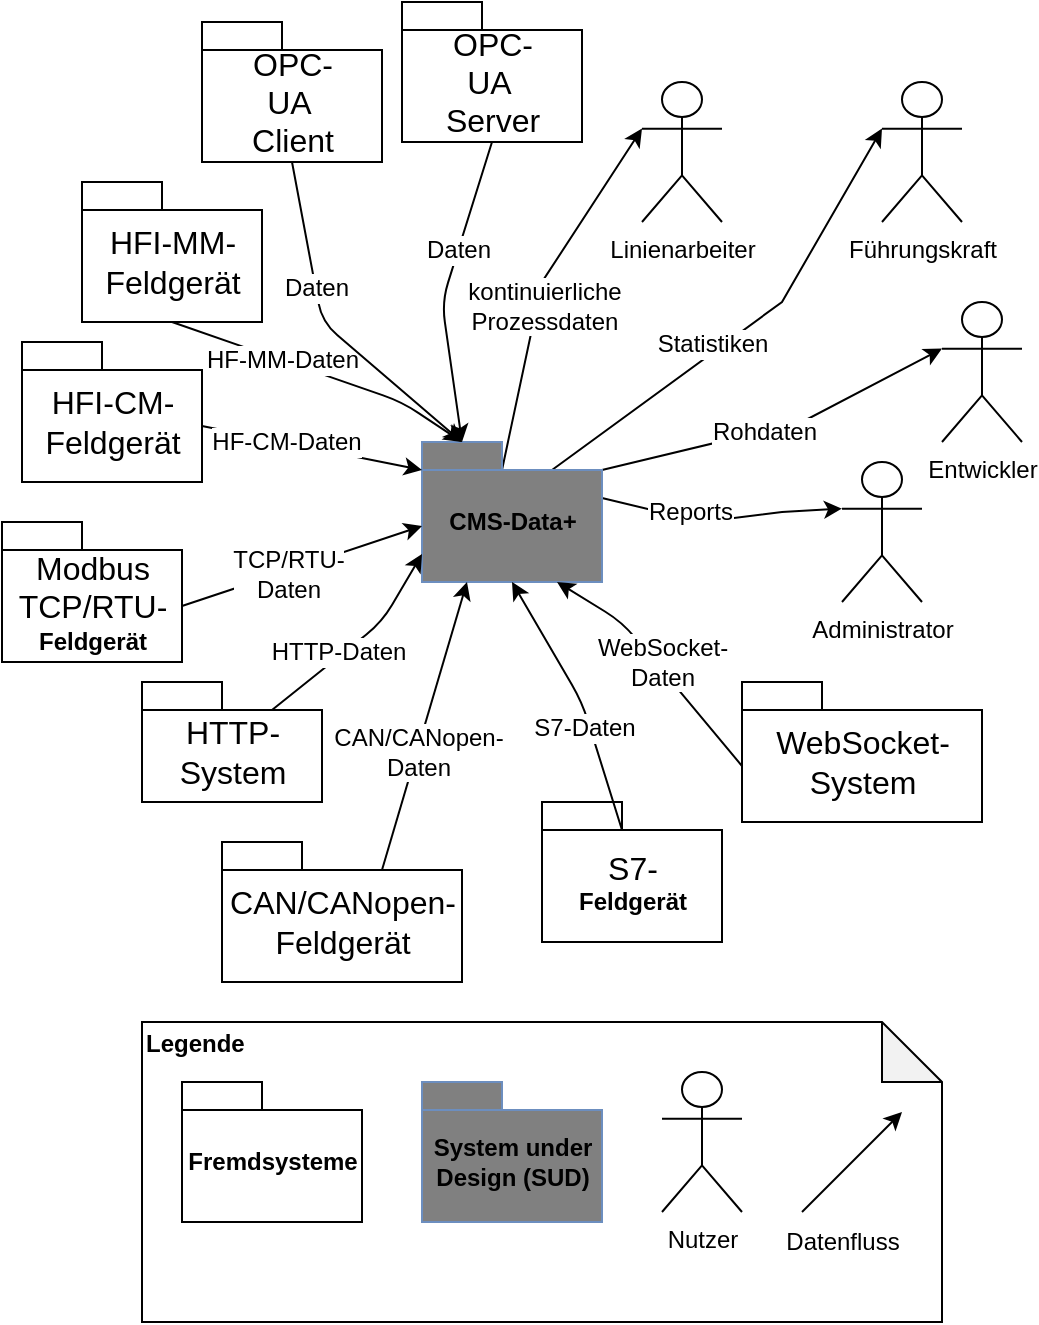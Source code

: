 <mxfile version="12.9.3" type="device"><diagram id="WbJQ81JiKNQJ0b0LoCha" name="Page-1"><mxGraphModel dx="1341" dy="869" grid="1" gridSize="10" guides="1" tooltips="1" connect="1" arrows="1" fold="1" page="1" pageScale="1" pageWidth="827" pageHeight="1169" math="0" shadow="0"><root><mxCell id="0"/><mxCell id="1" parent="0"/><mxCell id="OiHDtHFjM-keIbvU8vUy-1" value="Administrator" style="shape=umlActor;verticalLabelPosition=bottom;labelBackgroundColor=#ffffff;verticalAlign=top;html=1;outlineConnect=0;" parent="1" vertex="1"><mxGeometry x="490" y="250" width="40" height="70" as="geometry"/></mxCell><mxCell id="OiHDtHFjM-keIbvU8vUy-34" style="rounded=0;orthogonalLoop=1;jettySize=auto;html=1;exitX=0;exitY=0;exitDx=90;exitDy=28;exitPerimeter=0;entryX=0;entryY=0.333;entryDx=0;entryDy=0;entryPerimeter=0;" parent="1" source="OiHDtHFjM-keIbvU8vUy-6" target="OiHDtHFjM-keIbvU8vUy-1" edge="1"><mxGeometry relative="1" as="geometry"><mxPoint x="460" y="190" as="targetPoint"/><Array as="points"><mxPoint x="420" y="280"/><mxPoint x="460" y="275"/></Array></mxGeometry></mxCell><mxCell id="wvnv_QGQS3xqKiFbsUly-19" value="Reports" style="text;html=1;align=center;verticalAlign=middle;resizable=0;points=[];labelBackgroundColor=#ffffff;" parent="OiHDtHFjM-keIbvU8vUy-34" vertex="1" connectable="0"><mxGeometry x="-0.375" relative="1" as="geometry"><mxPoint x="7.05" y="-1.87" as="offset"/></mxGeometry></mxCell><mxCell id="OiHDtHFjM-keIbvU8vUy-36" style="edgeStyle=none;rounded=0;orthogonalLoop=1;jettySize=auto;html=1;exitX=0;exitY=0;exitDx=90;exitDy=14;exitPerimeter=0;entryX=0;entryY=0.333;entryDx=0;entryDy=0;entryPerimeter=0;" parent="1" source="OiHDtHFjM-keIbvU8vUy-6" target="OiHDtHFjM-keIbvU8vUy-35" edge="1"><mxGeometry relative="1" as="geometry"><Array as="points"><mxPoint x="470" y="230"/></Array></mxGeometry></mxCell><mxCell id="wvnv_QGQS3xqKiFbsUly-20" value="Rohdaten" style="text;html=1;align=center;verticalAlign=middle;resizable=0;points=[];labelBackgroundColor=#ffffff;" parent="OiHDtHFjM-keIbvU8vUy-36" vertex="1" connectable="0"><mxGeometry x="-0.181" y="2" relative="1" as="geometry"><mxPoint x="8.51" as="offset"/></mxGeometry></mxCell><mxCell id="OiHDtHFjM-keIbvU8vUy-41" style="edgeStyle=none;rounded=0;orthogonalLoop=1;jettySize=auto;html=1;exitX=0;exitY=0;exitDx=65;exitDy=14;exitPerimeter=0;entryX=0;entryY=0.333;entryDx=0;entryDy=0;entryPerimeter=0;" parent="1" source="OiHDtHFjM-keIbvU8vUy-6" target="OiHDtHFjM-keIbvU8vUy-37" edge="1"><mxGeometry relative="1" as="geometry"><Array as="points"><mxPoint x="460" y="170"/></Array></mxGeometry></mxCell><mxCell id="wvnv_QGQS3xqKiFbsUly-2" value="Statistiken " style="text;html=1;align=center;verticalAlign=middle;resizable=0;points=[];labelBackgroundColor=#ffffff;" parent="OiHDtHFjM-keIbvU8vUy-41" vertex="1" connectable="0"><mxGeometry x="-0.161" y="4" relative="1" as="geometry"><mxPoint as="offset"/></mxGeometry></mxCell><mxCell id="OiHDtHFjM-keIbvU8vUy-42" style="edgeStyle=none;rounded=0;orthogonalLoop=1;jettySize=auto;html=1;exitX=0;exitY=0;exitDx=40;exitDy=14;exitPerimeter=0;entryX=0;entryY=0.333;entryDx=0;entryDy=0;entryPerimeter=0;" parent="1" source="OiHDtHFjM-keIbvU8vUy-6" target="OiHDtHFjM-keIbvU8vUy-38" edge="1"><mxGeometry relative="1" as="geometry"><Array as="points"><mxPoint x="340" y="160"/></Array></mxGeometry></mxCell><mxCell id="wvnv_QGQS3xqKiFbsUly-1" value="kontinuierliche &lt;br&gt;Prozessdaten" style="text;html=1;align=center;verticalAlign=middle;resizable=0;points=[];labelBackgroundColor=#ffffff;" parent="OiHDtHFjM-keIbvU8vUy-42" vertex="1" connectable="0"><mxGeometry x="-0.101" y="-2" relative="1" as="geometry"><mxPoint x="1" as="offset"/></mxGeometry></mxCell><mxCell id="OiHDtHFjM-keIbvU8vUy-6" value="CMS-Data+" style="shape=folder;fontStyle=1;spacingTop=10;tabWidth=40;tabHeight=14;tabPosition=left;html=1;fillColor=#808080;strokeColor=#6c8ebf;" parent="1" vertex="1"><mxGeometry x="280" y="240" width="90" height="70" as="geometry"/></mxCell><mxCell id="OiHDtHFjM-keIbvU8vUy-7" value="&lt;div&gt;&lt;span style=&quot;font-size: 12pt ; font-family: &amp;#34;arial&amp;#34; ; color: #000000 ; background-color: transparent ; font-weight: 400 ; font-style: normal ; font-variant: normal ; text-decoration: none ; vertical-align: baseline ; white-space: pre ; white-space: pre-wrap&quot; id=&quot;docs-internal-guid-ba36a42b-7fff-0b3a-7c3d-b85add60c474&quot;&gt;&lt;span style=&quot;font-size: 12pt ; font-family: &amp;#34;arial&amp;#34; ; color: #000000 ; background-color: transparent ; font-weight: 400 ; font-style: normal ; font-variant: normal ; text-decoration: none ; vertical-align: baseline ; white-space: pre ; white-space: pre-wrap&quot; id=&quot;docs-internal-guid-3551c708-7fff-bdae-8212-c97b4d2a6527&quot;&gt;HFI-CM&lt;/span&gt;-&lt;/span&gt;&lt;/div&gt;&lt;div&gt;&lt;span style=&quot;font-size: 12pt ; font-family: &amp;#34;arial&amp;#34; ; color: #000000 ; background-color: transparent ; font-weight: 400 ; font-style: normal ; font-variant: normal ; text-decoration: none ; vertical-align: baseline ; white-space: pre ; white-space: pre-wrap&quot; id=&quot;docs-internal-guid-ba36a42b-7fff-0b3a-7c3d-b85add60c474&quot;&gt;Feldgerät&lt;/span&gt;&lt;/div&gt;" style="shape=folder;fontStyle=1;spacingTop=10;tabWidth=40;tabHeight=14;tabPosition=left;html=1;" parent="1" vertex="1"><mxGeometry x="80" y="190" width="90" height="70" as="geometry"/></mxCell><mxCell id="OiHDtHFjM-keIbvU8vUy-12" value="&lt;div&gt;&lt;span style=&quot;font-size: 12pt ; font-family: &amp;#34;arial&amp;#34; ; color: #000000 ; background-color: transparent ; font-weight: 400 ; font-style: normal ; font-variant: normal ; text-decoration: none ; vertical-align: baseline ; white-space: pre ; white-space: pre-wrap&quot; id=&quot;docs-internal-guid-ba36a42b-7fff-0b3a-7c3d-b85add60c474&quot;&gt;&lt;span style=&quot;font-size: 12pt ; font-family: &amp;#34;arial&amp;#34; ; color: #000000 ; background-color: transparent ; font-weight: 400 ; font-style: normal ; font-variant: normal ; text-decoration: none ; vertical-align: baseline ; white-space: pre ; white-space: pre-wrap&quot; id=&quot;docs-internal-guid-f6c081fb-7fff-fbe1-15e1-22df3df1b164&quot;&gt;Modbus&lt;/span&gt;&lt;/span&gt;&lt;/div&gt;&lt;div&gt;&lt;span style=&quot;font-size: 12pt ; font-family: &amp;#34;arial&amp;#34; ; color: #000000 ; background-color: transparent ; font-weight: 400 ; font-style: normal ; font-variant: normal ; text-decoration: none ; vertical-align: baseline ; white-space: pre ; white-space: pre-wrap&quot; id=&quot;docs-internal-guid-ba36a42b-7fff-0b3a-7c3d-b85add60c474&quot;&gt;&lt;span style=&quot;font-size: 12pt ; font-family: &amp;#34;arial&amp;#34; ; color: #000000 ; background-color: transparent ; font-weight: 400 ; font-style: normal ; font-variant: normal ; text-decoration: none ; vertical-align: baseline ; white-space: pre ; white-space: pre-wrap&quot; id=&quot;docs-internal-guid-f6c081fb-7fff-fbe1-15e1-22df3df1b164&quot;&gt;TCP/RTU&lt;/span&gt;-&lt;/span&gt;&lt;/div&gt;&lt;div&gt;Feldgerät&lt;/div&gt;" style="shape=folder;fontStyle=1;spacingTop=10;tabWidth=40;tabHeight=14;tabPosition=left;html=1;" parent="1" vertex="1"><mxGeometry x="70" y="280" width="90" height="70" as="geometry"/></mxCell><mxCell id="OiHDtHFjM-keIbvU8vUy-13" value="&lt;div&gt;&lt;span style=&quot;font-size: 12pt ; font-family: &amp;#34;arial&amp;#34; ; color: #000000 ; background-color: transparent ; font-weight: 400 ; font-style: normal ; font-variant: normal ; text-decoration: none ; vertical-align: baseline ; white-space: pre ; white-space: pre-wrap&quot; id=&quot;docs-internal-guid-ba36a42b-7fff-0b3a-7c3d-b85add60c474&quot;&gt;HFI-MM-&lt;/span&gt;&lt;/div&gt;&lt;div&gt;&lt;span style=&quot;font-size: 12pt ; font-family: &amp;#34;arial&amp;#34; ; color: #000000 ; background-color: transparent ; font-weight: 400 ; font-style: normal ; font-variant: normal ; text-decoration: none ; vertical-align: baseline ; white-space: pre ; white-space: pre-wrap&quot; id=&quot;docs-internal-guid-ba36a42b-7fff-0b3a-7c3d-b85add60c474&quot;&gt;Feldgerät&lt;/span&gt;&lt;/div&gt;" style="shape=folder;fontStyle=1;spacingTop=10;tabWidth=40;tabHeight=14;tabPosition=left;html=1;" parent="1" vertex="1"><mxGeometry x="110" y="110" width="90" height="70" as="geometry"/></mxCell><mxCell id="OiHDtHFjM-keIbvU8vUy-14" value="&lt;div&gt;&lt;span style=&quot;font-size: 12pt ; font-family: &amp;#34;arial&amp;#34; ; color: #000000 ; background-color: transparent ; font-weight: 400 ; font-style: normal ; font-variant: normal ; text-decoration: none ; vertical-align: baseline ; white-space: pre ; white-space: pre-wrap&quot; id=&quot;docs-internal-guid-ba36a42b-7fff-0b3a-7c3d-b85add60c474&quot;&gt;&lt;span style=&quot;font-size: 12pt ; font-family: &amp;#34;arial&amp;#34; ; color: #000000 ; background-color: transparent ; font-weight: 400 ; font-style: normal ; font-variant: normal ; text-decoration: none ; vertical-align: baseline ; white-space: pre ; white-space: pre-wrap&quot; id=&quot;docs-internal-guid-97a65820-7fff-3745-3b92-959cffb6397a&quot;&gt;CAN/CANopen&lt;/span&gt;-&lt;/span&gt;&lt;/div&gt;&lt;div&gt;&lt;span style=&quot;font-size: 12pt ; font-family: &amp;#34;arial&amp;#34; ; color: #000000 ; background-color: transparent ; font-weight: 400 ; font-style: normal ; font-variant: normal ; text-decoration: none ; vertical-align: baseline ; white-space: pre ; white-space: pre-wrap&quot; id=&quot;docs-internal-guid-ba36a42b-7fff-0b3a-7c3d-b85add60c474&quot;&gt;Feldgerät&lt;/span&gt;&lt;/div&gt;" style="shape=folder;fontStyle=1;spacingTop=10;tabWidth=40;tabHeight=14;tabPosition=left;html=1;" parent="1" vertex="1"><mxGeometry x="180" y="440" width="120" height="70" as="geometry"/></mxCell><mxCell id="OiHDtHFjM-keIbvU8vUy-15" value="&lt;div&gt;&lt;span style=&quot;font-size: 12pt ; font-family: &amp;#34;arial&amp;#34; ; color: #000000 ; background-color: transparent ; font-weight: 400 ; font-style: normal ; font-variant: normal ; text-decoration: none ; vertical-align: baseline ; white-space: pre ; white-space: pre-wrap&quot; id=&quot;docs-internal-guid-ba36a42b-7fff-0b3a-7c3d-b85add60c474&quot;&gt;&lt;span style=&quot;font-size: 12pt ; font-family: &amp;#34;arial&amp;#34; ; color: #000000 ; background-color: transparent ; font-weight: 400 ; font-style: normal ; font-variant: normal ; text-decoration: none ; vertical-align: baseline ; white-space: pre ; white-space: pre-wrap&quot; id=&quot;docs-internal-guid-8eaf8141-7fff-b0fc-3db6-4fb11198fec7&quot;&gt;S7&lt;/span&gt;-&lt;/span&gt;&lt;/div&gt;Feldgerät" style="shape=folder;fontStyle=1;spacingTop=10;tabWidth=40;tabHeight=14;tabPosition=left;html=1;" parent="1" vertex="1"><mxGeometry x="340" y="420" width="90" height="70" as="geometry"/></mxCell><mxCell id="OiHDtHFjM-keIbvU8vUy-17" value="&lt;div&gt;&lt;span style=&quot;font-size: 12pt ; font-family: &amp;#34;arial&amp;#34; ; color: #000000 ; background-color: transparent ; font-weight: 400 ; font-style: normal ; font-variant: normal ; text-decoration: none ; vertical-align: baseline ; white-space: pre ; white-space: pre-wrap&quot; id=&quot;docs-internal-guid-ba36a42b-7fff-0b3a-7c3d-b85add60c474&quot;&gt;&lt;span style=&quot;font-size: 12pt ; font-family: &amp;#34;arial&amp;#34; ; color: #000000 ; background-color: transparent ; font-weight: 400 ; font-style: normal ; font-variant: normal ; text-decoration: none ; vertical-align: baseline ; white-space: pre ; white-space: pre-wrap&quot; id=&quot;docs-internal-guid-97a65820-7fff-3745-3b92-959cffb6397a&quot;&gt;HTTP&lt;/span&gt;-&lt;/span&gt;&lt;/div&gt;&lt;div&gt;&lt;span style=&quot;font-size: 12pt ; font-family: &amp;#34;arial&amp;#34; ; color: #000000 ; background-color: transparent ; font-weight: 400 ; font-style: normal ; font-variant: normal ; text-decoration: none ; vertical-align: baseline ; white-space: pre ; white-space: pre-wrap&quot; id=&quot;docs-internal-guid-ba36a42b-7fff-0b3a-7c3d-b85add60c474&quot;&gt;System&lt;/span&gt;&lt;/div&gt;" style="shape=folder;fontStyle=1;spacingTop=10;tabWidth=40;tabHeight=14;tabPosition=left;html=1;" parent="1" vertex="1"><mxGeometry x="140" y="360" width="90" height="60" as="geometry"/></mxCell><mxCell id="OiHDtHFjM-keIbvU8vUy-18" value="&lt;div&gt;&lt;span style=&quot;font-size: 12pt ; font-family: &amp;#34;arial&amp;#34; ; color: #000000 ; background-color: transparent ; font-weight: 400 ; font-style: normal ; font-variant: normal ; text-decoration: none ; vertical-align: baseline ; white-space: pre ; white-space: pre-wrap&quot; id=&quot;docs-internal-guid-ba36a42b-7fff-0b3a-7c3d-b85add60c474&quot;&gt;&lt;span style=&quot;font-size: 12pt ; font-family: &amp;#34;arial&amp;#34; ; color: #000000 ; background-color: transparent ; font-weight: 400 ; font-style: normal ; font-variant: normal ; text-decoration: none ; vertical-align: baseline ; white-space: pre ; white-space: pre-wrap&quot; id=&quot;docs-internal-guid-97a65820-7fff-3745-3b92-959cffb6397a&quot;&gt;WebSocket&lt;/span&gt;-&lt;/span&gt;&lt;/div&gt;&lt;div&gt;&lt;span style=&quot;font-size: 12pt ; font-family: &amp;#34;arial&amp;#34; ; color: #000000 ; background-color: transparent ; font-weight: 400 ; font-style: normal ; font-variant: normal ; text-decoration: none ; vertical-align: baseline ; white-space: pre ; white-space: pre-wrap&quot; id=&quot;docs-internal-guid-ba36a42b-7fff-0b3a-7c3d-b85add60c474&quot;&gt;System&lt;/span&gt;&lt;/div&gt;" style="shape=folder;fontStyle=1;spacingTop=10;tabWidth=40;tabHeight=14;tabPosition=left;html=1;" parent="1" vertex="1"><mxGeometry x="440" y="360" width="120" height="70" as="geometry"/></mxCell><mxCell id="OiHDtHFjM-keIbvU8vUy-20" value="" style="endArrow=classic;html=1;entryX=0;entryY=0;entryDx=0;entryDy=42;entryPerimeter=0;exitX=0;exitY=0;exitDx=90;exitDy=42;exitPerimeter=0;" parent="1" source="OiHDtHFjM-keIbvU8vUy-12" target="OiHDtHFjM-keIbvU8vUy-6" edge="1"><mxGeometry width="50" height="50" relative="1" as="geometry"><mxPoint x="40" y="480" as="sourcePoint"/><mxPoint x="90" y="430" as="targetPoint"/></mxGeometry></mxCell><mxCell id="OiHDtHFjM-keIbvU8vUy-29" value="&lt;div&gt;TCP/RTU-&lt;/div&gt;&lt;div&gt;Daten&lt;/div&gt;" style="text;html=1;align=center;verticalAlign=middle;resizable=0;points=[];labelBackgroundColor=#ffffff;" parent="OiHDtHFjM-keIbvU8vUy-20" vertex="1" connectable="0"><mxGeometry x="-0.128" y="-1" relative="1" as="geometry"><mxPoint as="offset"/></mxGeometry></mxCell><mxCell id="OiHDtHFjM-keIbvU8vUy-21" value="" style="endArrow=classic;html=1;entryX=0;entryY=0;entryDx=0;entryDy=56;entryPerimeter=0;exitX=0;exitY=0;exitDx=65;exitDy=14;exitPerimeter=0;" parent="1" source="OiHDtHFjM-keIbvU8vUy-17" target="OiHDtHFjM-keIbvU8vUy-6" edge="1"><mxGeometry width="50" height="50" relative="1" as="geometry"><mxPoint x="130" y="322" as="sourcePoint"/><mxPoint x="290" y="292" as="targetPoint"/><Array as="points"><mxPoint x="260" y="330"/></Array></mxGeometry></mxCell><mxCell id="OiHDtHFjM-keIbvU8vUy-30" value="HTTP-Daten" style="text;html=1;align=center;verticalAlign=middle;resizable=0;points=[];labelBackgroundColor=#ffffff;" parent="OiHDtHFjM-keIbvU8vUy-21" vertex="1" connectable="0"><mxGeometry x="-0.229" y="3" relative="1" as="geometry"><mxPoint x="1" as="offset"/></mxGeometry></mxCell><mxCell id="OiHDtHFjM-keIbvU8vUy-22" value="" style="endArrow=classic;html=1;entryX=0.25;entryY=1;entryDx=0;entryDy=0;entryPerimeter=0;exitX=0;exitY=0;exitDx=80;exitDy=14;exitPerimeter=0;" parent="1" source="OiHDtHFjM-keIbvU8vUy-14" target="OiHDtHFjM-keIbvU8vUy-6" edge="1"><mxGeometry width="50" height="50" relative="1" as="geometry"><mxPoint x="205" y="384" as="sourcePoint"/><mxPoint x="290" y="306" as="targetPoint"/></mxGeometry></mxCell><mxCell id="OiHDtHFjM-keIbvU8vUy-31" value="&lt;div&gt;CAN/CANopen-&lt;/div&gt;&lt;div&gt;Daten&lt;/div&gt;" style="text;html=1;align=center;verticalAlign=middle;resizable=0;points=[];labelBackgroundColor=#ffffff;" parent="OiHDtHFjM-keIbvU8vUy-22" vertex="1" connectable="0"><mxGeometry x="-0.182" relative="1" as="geometry"><mxPoint as="offset"/></mxGeometry></mxCell><mxCell id="OiHDtHFjM-keIbvU8vUy-23" value="" style="endArrow=classic;html=1;entryX=0.5;entryY=1;entryDx=0;entryDy=0;entryPerimeter=0;exitX=0;exitY=0;exitDx=40;exitDy=14;exitPerimeter=0;" parent="1" source="OiHDtHFjM-keIbvU8vUy-15" target="OiHDtHFjM-keIbvU8vUy-6" edge="1"><mxGeometry width="50" height="50" relative="1" as="geometry"><mxPoint x="270" y="464" as="sourcePoint"/><mxPoint x="312.5" y="320" as="targetPoint"/><Array as="points"><mxPoint x="360" y="370"/></Array></mxGeometry></mxCell><mxCell id="OiHDtHFjM-keIbvU8vUy-32" value="S7-Daten" style="text;html=1;align=center;verticalAlign=middle;resizable=0;points=[];labelBackgroundColor=#ffffff;" parent="OiHDtHFjM-keIbvU8vUy-23" vertex="1" connectable="0"><mxGeometry x="-0.204" y="3" relative="1" as="geometry"><mxPoint as="offset"/></mxGeometry></mxCell><mxCell id="OiHDtHFjM-keIbvU8vUy-24" value="" style="endArrow=classic;html=1;entryX=0.75;entryY=1;entryDx=0;entryDy=0;entryPerimeter=0;exitX=0;exitY=0;exitDx=0;exitDy=42;exitPerimeter=0;" parent="1" source="OiHDtHFjM-keIbvU8vUy-18" target="OiHDtHFjM-keIbvU8vUy-6" edge="1"><mxGeometry width="50" height="50" relative="1" as="geometry"><mxPoint x="390" y="444" as="sourcePoint"/><mxPoint x="335" y="320" as="targetPoint"/><Array as="points"><mxPoint x="380" y="330"/></Array></mxGeometry></mxCell><mxCell id="OiHDtHFjM-keIbvU8vUy-33" value="&lt;div&gt;WebSocket-&lt;/div&gt;&lt;div&gt;Daten&lt;/div&gt;" style="text;html=1;align=center;verticalAlign=middle;resizable=0;points=[];labelBackgroundColor=#ffffff;" parent="OiHDtHFjM-keIbvU8vUy-24" vertex="1" connectable="0"><mxGeometry x="-0.209" y="-2" relative="1" as="geometry"><mxPoint x="-8.25" y="-10.77" as="offset"/></mxGeometry></mxCell><mxCell id="OiHDtHFjM-keIbvU8vUy-25" value="" style="endArrow=classic;html=1;entryX=0;entryY=0;entryDx=0;entryDy=14;entryPerimeter=0;exitX=0;exitY=0;exitDx=90;exitDy=42;exitPerimeter=0;" parent="1" source="OiHDtHFjM-keIbvU8vUy-7" target="OiHDtHFjM-keIbvU8vUy-6" edge="1"><mxGeometry width="50" height="50" relative="1" as="geometry"><mxPoint x="400" y="454" as="sourcePoint"/><mxPoint x="345" y="330" as="targetPoint"/></mxGeometry></mxCell><mxCell id="OiHDtHFjM-keIbvU8vUy-27" value="HF-CM-Daten" style="text;html=1;align=center;verticalAlign=middle;resizable=0;points=[];labelBackgroundColor=#ffffff;" parent="OiHDtHFjM-keIbvU8vUy-25" vertex="1" connectable="0"><mxGeometry x="-0.242" y="1" relative="1" as="geometry"><mxPoint as="offset"/></mxGeometry></mxCell><mxCell id="OiHDtHFjM-keIbvU8vUy-26" value="" style="endArrow=classic;html=1;entryX=0;entryY=0;entryDx=20;entryDy=0;entryPerimeter=0;exitX=0.5;exitY=1;exitDx=0;exitDy=0;exitPerimeter=0;" parent="1" source="OiHDtHFjM-keIbvU8vUy-13" target="OiHDtHFjM-keIbvU8vUy-6" edge="1"><mxGeometry width="50" height="50" relative="1" as="geometry"><mxPoint x="410" y="464" as="sourcePoint"/><mxPoint x="355" y="340" as="targetPoint"/><Array as="points"><mxPoint x="270" y="220"/></Array></mxGeometry></mxCell><mxCell id="OiHDtHFjM-keIbvU8vUy-28" value="HF-MM-Daten" style="text;html=1;align=center;verticalAlign=middle;resizable=0;points=[];labelBackgroundColor=#ffffff;" parent="OiHDtHFjM-keIbvU8vUy-26" vertex="1" connectable="0"><mxGeometry x="-0.27" relative="1" as="geometry"><mxPoint as="offset"/></mxGeometry></mxCell><mxCell id="OiHDtHFjM-keIbvU8vUy-35" value="Entwickler" style="shape=umlActor;verticalLabelPosition=bottom;labelBackgroundColor=#ffffff;verticalAlign=top;html=1;outlineConnect=0;" parent="1" vertex="1"><mxGeometry x="540" y="170" width="40" height="70" as="geometry"/></mxCell><mxCell id="OiHDtHFjM-keIbvU8vUy-37" value="Führungskraft" style="shape=umlActor;verticalLabelPosition=bottom;labelBackgroundColor=#ffffff;verticalAlign=top;html=1;outlineConnect=0;" parent="1" vertex="1"><mxGeometry x="510" y="60" width="40" height="70" as="geometry"/></mxCell><mxCell id="OiHDtHFjM-keIbvU8vUy-38" value="Linienarbeiter" style="shape=umlActor;verticalLabelPosition=bottom;labelBackgroundColor=#ffffff;verticalAlign=top;html=1;outlineConnect=0;" parent="1" vertex="1"><mxGeometry x="390" y="60" width="40" height="70" as="geometry"/></mxCell><mxCell id="wvnv_QGQS3xqKiFbsUly-18" value="" style="group" parent="1" vertex="1" connectable="0"><mxGeometry x="140" y="530" width="400" height="150" as="geometry"/></mxCell><mxCell id="wvnv_QGQS3xqKiFbsUly-8" value="&lt;div align=&quot;left&quot;&gt;&lt;b&gt;Legende&lt;br&gt;&lt;/b&gt;&lt;/div&gt;&lt;div align=&quot;left&quot;&gt;&lt;b&gt;&lt;br&gt;&lt;/b&gt;&lt;/div&gt;&lt;div align=&quot;left&quot;&gt;&lt;b&gt;&lt;br&gt;&lt;/b&gt;&lt;/div&gt;&lt;div&gt;&lt;br&gt;&lt;/div&gt;&lt;div&gt;&lt;br&gt;&lt;/div&gt;&lt;div&gt;&lt;br&gt;&lt;/div&gt;&lt;div&gt;&lt;br&gt;&lt;/div&gt;&lt;div&gt;&lt;br&gt;&lt;/div&gt;&lt;div&gt;&lt;br&gt;&lt;/div&gt;&lt;div&gt;&lt;br&gt;&lt;/div&gt;" style="shape=note;whiteSpace=wrap;html=1;backgroundOutline=1;darkOpacity=0.05;align=left;" parent="wvnv_QGQS3xqKiFbsUly-18" vertex="1"><mxGeometry width="400" height="150" as="geometry"/></mxCell><mxCell id="wvnv_QGQS3xqKiFbsUly-11" value="Fremdsysteme" style="shape=folder;fontStyle=1;spacingTop=10;tabWidth=40;tabHeight=14;tabPosition=left;html=1;" parent="wvnv_QGQS3xqKiFbsUly-18" vertex="1"><mxGeometry x="20" y="30" width="90" height="70" as="geometry"/></mxCell><mxCell id="wvnv_QGQS3xqKiFbsUly-12" value="&lt;div&gt;System under&lt;/div&gt;&lt;div&gt; Design (SUD)&lt;br&gt;&lt;/div&gt;" style="shape=folder;fontStyle=1;spacingTop=10;tabWidth=40;tabHeight=14;tabPosition=left;html=1;fillColor=#808080;strokeColor=#6c8ebf;" parent="wvnv_QGQS3xqKiFbsUly-18" vertex="1"><mxGeometry x="140" y="30" width="90" height="70" as="geometry"/></mxCell><mxCell id="wvnv_QGQS3xqKiFbsUly-13" value="Nutzer" style="shape=umlActor;verticalLabelPosition=bottom;labelBackgroundColor=#ffffff;verticalAlign=top;html=1;outlineConnect=0;" parent="wvnv_QGQS3xqKiFbsUly-18" vertex="1"><mxGeometry x="260" y="25" width="40" height="70" as="geometry"/></mxCell><mxCell id="wvnv_QGQS3xqKiFbsUly-16" value="" style="endArrow=classic;html=1;" parent="wvnv_QGQS3xqKiFbsUly-18" edge="1"><mxGeometry width="50" height="50" relative="1" as="geometry"><mxPoint x="330" y="95" as="sourcePoint"/><mxPoint x="380" y="45" as="targetPoint"/></mxGeometry></mxCell><mxCell id="wvnv_QGQS3xqKiFbsUly-17" value="Datenfluss" style="text;html=1;align=center;verticalAlign=middle;resizable=0;points=[];labelBackgroundColor=#ffffff;" parent="wvnv_QGQS3xqKiFbsUly-16" vertex="1" connectable="0"><mxGeometry x="0.36" y="-3" relative="1" as="geometry"><mxPoint x="-16.06" y="46.82" as="offset"/></mxGeometry></mxCell><mxCell id="BQ71dtlOLKViF9KkOBbQ-1" value="&lt;div&gt;&lt;span style=&quot;font-size: 12pt ; font-family: &amp;#34;arial&amp;#34; ; color: #000000 ; background-color: transparent ; font-weight: 400 ; font-style: normal ; font-variant: normal ; text-decoration: none ; vertical-align: baseline ; white-space: pre ; white-space: pre-wrap&quot; id=&quot;docs-internal-guid-ba36a42b-7fff-0b3a-7c3d-b85add60c474&quot;&gt;OPC-UA &lt;br&gt;&lt;/span&gt;&lt;/div&gt;&lt;div&gt;&lt;span style=&quot;font-size: 12pt ; font-family: &amp;#34;arial&amp;#34; ; color: #000000 ; background-color: transparent ; font-weight: 400 ; font-style: normal ; font-variant: normal ; text-decoration: none ; vertical-align: baseline ; white-space: pre ; white-space: pre-wrap&quot; id=&quot;docs-internal-guid-ba36a42b-7fff-0b3a-7c3d-b85add60c474&quot;&gt;Client&lt;/span&gt;&lt;br&gt;&lt;/div&gt;" style="shape=folder;fontStyle=1;spacingTop=10;tabWidth=40;tabHeight=14;tabPosition=left;html=1;" vertex="1" parent="1"><mxGeometry x="170" y="30" width="90" height="70" as="geometry"/></mxCell><mxCell id="BQ71dtlOLKViF9KkOBbQ-2" value="&lt;div&gt;&lt;span style=&quot;font-size: 12pt ; font-family: &amp;#34;arial&amp;#34; ; color: #000000 ; background-color: transparent ; font-weight: 400 ; font-style: normal ; font-variant: normal ; text-decoration: none ; vertical-align: baseline ; white-space: pre ; white-space: pre-wrap&quot; id=&quot;docs-internal-guid-ba36a42b-7fff-0b3a-7c3d-b85add60c474&quot;&gt;OPC-UA &lt;br&gt;&lt;/span&gt;&lt;/div&gt;&lt;div&gt;&lt;span style=&quot;font-size: 12pt ; font-family: &amp;#34;arial&amp;#34; ; color: #000000 ; background-color: transparent ; font-weight: 400 ; font-style: normal ; font-variant: normal ; text-decoration: none ; vertical-align: baseline ; white-space: pre ; white-space: pre-wrap&quot; id=&quot;docs-internal-guid-ba36a42b-7fff-0b3a-7c3d-b85add60c474&quot;&gt;Server&lt;/span&gt;&lt;br&gt;&lt;/div&gt;" style="shape=folder;fontStyle=1;spacingTop=10;tabWidth=40;tabHeight=14;tabPosition=left;html=1;" vertex="1" parent="1"><mxGeometry x="270" y="20" width="90" height="70" as="geometry"/></mxCell><mxCell id="BQ71dtlOLKViF9KkOBbQ-3" value="" style="endArrow=classic;html=1;entryX=0;entryY=0;entryDx=20;entryDy=0;entryPerimeter=0;exitX=0.5;exitY=1;exitDx=0;exitDy=0;exitPerimeter=0;" edge="1" parent="1" source="BQ71dtlOLKViF9KkOBbQ-1" target="OiHDtHFjM-keIbvU8vUy-6"><mxGeometry width="50" height="50" relative="1" as="geometry"><mxPoint x="165" y="190" as="sourcePoint"/><mxPoint x="310" y="250" as="targetPoint"/><Array as="points"><mxPoint x="230" y="180"/></Array></mxGeometry></mxCell><mxCell id="BQ71dtlOLKViF9KkOBbQ-4" value="Daten" style="text;html=1;align=center;verticalAlign=middle;resizable=0;points=[];labelBackgroundColor=#ffffff;" vertex="1" connectable="0" parent="BQ71dtlOLKViF9KkOBbQ-3"><mxGeometry x="-0.27" relative="1" as="geometry"><mxPoint as="offset"/></mxGeometry></mxCell><mxCell id="BQ71dtlOLKViF9KkOBbQ-5" value="" style="endArrow=classic;html=1;entryX=0;entryY=0;entryDx=20;entryDy=0;entryPerimeter=0;exitX=0.5;exitY=1;exitDx=0;exitDy=0;exitPerimeter=0;" edge="1" parent="1" source="BQ71dtlOLKViF9KkOBbQ-2" target="OiHDtHFjM-keIbvU8vUy-6"><mxGeometry width="50" height="50" relative="1" as="geometry"><mxPoint x="225" y="110" as="sourcePoint"/><mxPoint x="310" y="250" as="targetPoint"/><Array as="points"><mxPoint x="290" y="170"/></Array></mxGeometry></mxCell><mxCell id="BQ71dtlOLKViF9KkOBbQ-6" value="Daten" style="text;html=1;align=center;verticalAlign=middle;resizable=0;points=[];labelBackgroundColor=#ffffff;" vertex="1" connectable="0" parent="BQ71dtlOLKViF9KkOBbQ-5"><mxGeometry x="-0.27" relative="1" as="geometry"><mxPoint as="offset"/></mxGeometry></mxCell></root></mxGraphModel></diagram></mxfile>